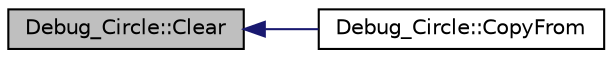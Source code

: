 digraph "Debug_Circle::Clear"
{
 // INTERACTIVE_SVG=YES
  edge [fontname="Helvetica",fontsize="10",labelfontname="Helvetica",labelfontsize="10"];
  node [fontname="Helvetica",fontsize="10",shape=record];
  rankdir="LR";
  Node1 [label="Debug_Circle::Clear",height=0.2,width=0.4,color="black", fillcolor="grey75", style="filled", fontcolor="black"];
  Node1 -> Node2 [dir="back",color="midnightblue",fontsize="10",style="solid",fontname="Helvetica"];
  Node2 [label="Debug_Circle::CopyFrom",height=0.2,width=0.4,color="black", fillcolor="white", style="filled",URL="$d0/d75/class_debug___circle.html#a7e0c4566f3d4d9a2f2c082d0b53cf313"];
}
